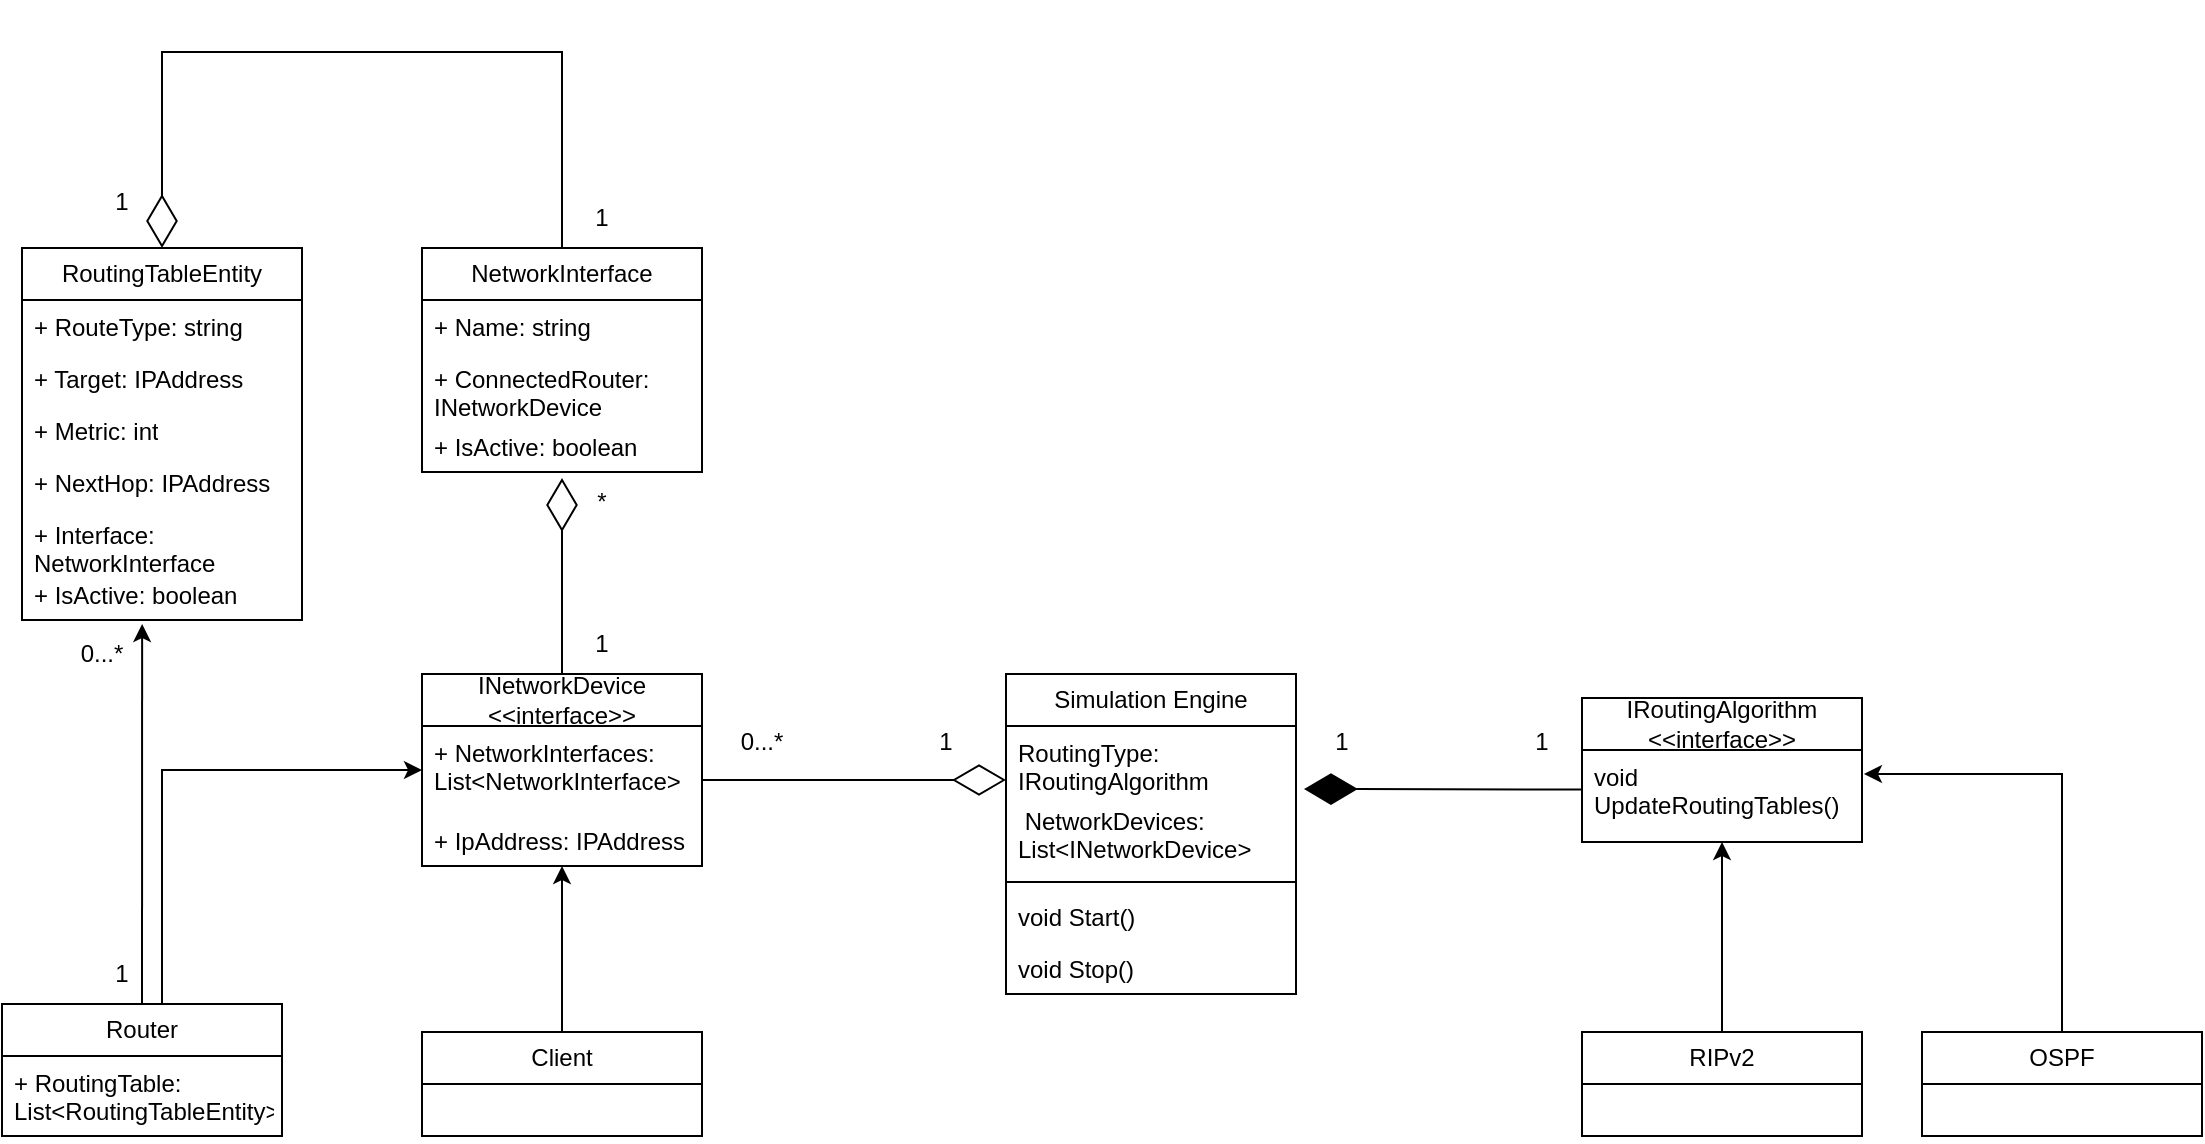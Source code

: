 <mxfile version="21.7.1" type="device">
  <diagram name="Page-1" id="9f46799a-70d6-7492-0946-bef42562c5a5">
    <mxGraphModel dx="1434" dy="782" grid="1" gridSize="10" guides="1" tooltips="1" connect="1" arrows="1" fold="1" page="1" pageScale="1" pageWidth="1169" pageHeight="827" background="none" math="0" shadow="0">
      <root>
        <mxCell id="0" />
        <mxCell id="1" parent="0" />
        <mxCell id="zOnoZ1NWCEOTEV6SCYnd-1" value="Simulation Engine" style="swimlane;fontStyle=0;childLayout=stackLayout;horizontal=1;startSize=26;fillColor=none;horizontalStack=0;resizeParent=1;resizeParentMax=0;resizeLast=0;collapsible=1;marginBottom=0;whiteSpace=wrap;html=1;" parent="1" vertex="1">
          <mxGeometry x="512" y="361" width="145" height="160" as="geometry" />
        </mxCell>
        <mxCell id="zOnoZ1NWCEOTEV6SCYnd-2" value="RoutingType: IRoutingAlgorithm" style="text;strokeColor=none;fillColor=none;align=left;verticalAlign=top;spacingLeft=4;spacingRight=4;overflow=hidden;rotatable=0;points=[[0,0.5],[1,0.5]];portConstraint=eastwest;whiteSpace=wrap;html=1;" parent="zOnoZ1NWCEOTEV6SCYnd-1" vertex="1">
          <mxGeometry y="26" width="145" height="34" as="geometry" />
        </mxCell>
        <mxCell id="zOnoZ1NWCEOTEV6SCYnd-3" value="&amp;nbsp;NetworkDevices: List&amp;lt;INetworkDevice&amp;gt;" style="text;strokeColor=none;fillColor=none;align=left;verticalAlign=top;spacingLeft=4;spacingRight=4;overflow=hidden;rotatable=0;points=[[0,0.5],[1,0.5]];portConstraint=eastwest;whiteSpace=wrap;html=1;" parent="zOnoZ1NWCEOTEV6SCYnd-1" vertex="1">
          <mxGeometry y="60" width="145" height="40" as="geometry" />
        </mxCell>
        <mxCell id="zOnoZ1NWCEOTEV6SCYnd-57" value="" style="line;strokeWidth=1;fillColor=none;align=left;verticalAlign=middle;spacingTop=-1;spacingLeft=3;spacingRight=3;rotatable=0;labelPosition=right;points=[];portConstraint=eastwest;strokeColor=inherit;" parent="zOnoZ1NWCEOTEV6SCYnd-1" vertex="1">
          <mxGeometry y="100" width="145" height="8" as="geometry" />
        </mxCell>
        <mxCell id="zOnoZ1NWCEOTEV6SCYnd-59" value="void Start()" style="text;strokeColor=none;fillColor=none;align=left;verticalAlign=top;spacingLeft=4;spacingRight=4;overflow=hidden;rotatable=0;points=[[0,0.5],[1,0.5]];portConstraint=eastwest;whiteSpace=wrap;html=1;" parent="zOnoZ1NWCEOTEV6SCYnd-1" vertex="1">
          <mxGeometry y="108" width="145" height="26" as="geometry" />
        </mxCell>
        <mxCell id="zOnoZ1NWCEOTEV6SCYnd-60" value="void Stop()" style="text;strokeColor=none;fillColor=none;align=left;verticalAlign=top;spacingLeft=4;spacingRight=4;overflow=hidden;rotatable=0;points=[[0,0.5],[1,0.5]];portConstraint=eastwest;whiteSpace=wrap;html=1;" parent="zOnoZ1NWCEOTEV6SCYnd-1" vertex="1">
          <mxGeometry y="134" width="145" height="26" as="geometry" />
        </mxCell>
        <mxCell id="zOnoZ1NWCEOTEV6SCYnd-62" style="edgeStyle=orthogonalEdgeStyle;rounded=0;orthogonalLoop=1;jettySize=auto;html=1;exitX=0.5;exitY=0;exitDx=0;exitDy=0;entryX=1.007;entryY=0.261;entryDx=0;entryDy=0;entryPerimeter=0;" parent="1" source="zOnoZ1NWCEOTEV6SCYnd-9" target="zOnoZ1NWCEOTEV6SCYnd-61" edge="1">
          <mxGeometry relative="1" as="geometry" />
        </mxCell>
        <mxCell id="zOnoZ1NWCEOTEV6SCYnd-9" value="OSPF" style="swimlane;fontStyle=0;childLayout=stackLayout;horizontal=1;startSize=26;fillColor=none;horizontalStack=0;resizeParent=1;resizeParentMax=0;resizeLast=0;collapsible=1;marginBottom=0;whiteSpace=wrap;html=1;" parent="1" vertex="1">
          <mxGeometry x="970" y="540" width="140" height="52" as="geometry" />
        </mxCell>
        <mxCell id="zOnoZ1NWCEOTEV6SCYnd-26" style="edgeStyle=orthogonalEdgeStyle;rounded=0;orthogonalLoop=1;jettySize=auto;html=1;exitX=0.5;exitY=0;exitDx=0;exitDy=0;" parent="1" source="zOnoZ1NWCEOTEV6SCYnd-13" target="zOnoZ1NWCEOTEV6SCYnd-22" edge="1">
          <mxGeometry relative="1" as="geometry" />
        </mxCell>
        <mxCell id="zOnoZ1NWCEOTEV6SCYnd-13" value="RIPv2" style="swimlane;fontStyle=0;childLayout=stackLayout;horizontal=1;startSize=26;fillColor=none;horizontalStack=0;resizeParent=1;resizeParentMax=0;resizeLast=0;collapsible=1;marginBottom=0;whiteSpace=wrap;html=1;" parent="1" vertex="1">
          <mxGeometry x="800" y="540" width="140" height="52" as="geometry" />
        </mxCell>
        <mxCell id="zOnoZ1NWCEOTEV6SCYnd-22" value="IRoutingAlgorithm&lt;br&gt;&amp;lt;&amp;lt;interface&amp;gt;&amp;gt;" style="swimlane;fontStyle=0;childLayout=stackLayout;horizontal=1;startSize=26;fillColor=none;horizontalStack=0;resizeParent=1;resizeParentMax=0;resizeLast=0;collapsible=1;marginBottom=0;whiteSpace=wrap;html=1;" parent="1" vertex="1">
          <mxGeometry x="800" y="373" width="140" height="72" as="geometry" />
        </mxCell>
        <mxCell id="zOnoZ1NWCEOTEV6SCYnd-61" value="void UpdateRoutingTables()" style="text;strokeColor=none;fillColor=none;align=left;verticalAlign=top;spacingLeft=4;spacingRight=4;overflow=hidden;rotatable=0;points=[[0,0.5],[1,0.5]];portConstraint=eastwest;whiteSpace=wrap;html=1;" parent="zOnoZ1NWCEOTEV6SCYnd-22" vertex="1">
          <mxGeometry y="26" width="140" height="46" as="geometry" />
        </mxCell>
        <mxCell id="zOnoZ1NWCEOTEV6SCYnd-29" value="" style="endArrow=diamondThin;endFill=1;endSize=24;html=1;rounded=0;exitX=-0.007;exitY=0.324;exitDx=0;exitDy=0;exitPerimeter=0;" parent="1" edge="1">
          <mxGeometry width="160" relative="1" as="geometry">
            <mxPoint x="800" y="418.756" as="sourcePoint" />
            <mxPoint x="660.98" y="418.5" as="targetPoint" />
          </mxGeometry>
        </mxCell>
        <mxCell id="zOnoZ1NWCEOTEV6SCYnd-30" value="INetworkDevice&lt;br&gt;&amp;lt;&amp;lt;interface&amp;gt;&amp;gt;" style="swimlane;fontStyle=0;childLayout=stackLayout;horizontal=1;startSize=26;fillColor=none;horizontalStack=0;resizeParent=1;resizeParentMax=0;resizeLast=0;collapsible=1;marginBottom=0;whiteSpace=wrap;html=1;" parent="1" vertex="1">
          <mxGeometry x="220" y="361" width="140" height="96" as="geometry" />
        </mxCell>
        <mxCell id="zOnoZ1NWCEOTEV6SCYnd-31" value="+ NetworkInterfaces: List&amp;lt;NetworkInterface&amp;gt;" style="text;strokeColor=none;fillColor=none;align=left;verticalAlign=top;spacingLeft=4;spacingRight=4;overflow=hidden;rotatable=0;points=[[0,0.5],[1,0.5]];portConstraint=eastwest;whiteSpace=wrap;html=1;" parent="zOnoZ1NWCEOTEV6SCYnd-30" vertex="1">
          <mxGeometry y="26" width="140" height="44" as="geometry" />
        </mxCell>
        <mxCell id="zOnoZ1NWCEOTEV6SCYnd-99" value="+ IpAddress: IPAddress" style="text;strokeColor=none;fillColor=none;align=left;verticalAlign=top;spacingLeft=4;spacingRight=4;overflow=hidden;rotatable=0;points=[[0,0.5],[1,0.5]];portConstraint=eastwest;whiteSpace=wrap;html=1;" parent="zOnoZ1NWCEOTEV6SCYnd-30" vertex="1">
          <mxGeometry y="70" width="140" height="26" as="geometry" />
        </mxCell>
        <mxCell id="zOnoZ1NWCEOTEV6SCYnd-98" style="edgeStyle=orthogonalEdgeStyle;rounded=0;orthogonalLoop=1;jettySize=auto;html=1;exitX=0.5;exitY=0;exitDx=0;exitDy=0;" parent="1" source="zOnoZ1NWCEOTEV6SCYnd-34" target="zOnoZ1NWCEOTEV6SCYnd-31" edge="1">
          <mxGeometry relative="1" as="geometry">
            <Array as="points">
              <mxPoint x="90" y="526" />
              <mxPoint x="90" y="409" />
            </Array>
          </mxGeometry>
        </mxCell>
        <mxCell id="zOnoZ1NWCEOTEV6SCYnd-34" value="Router" style="swimlane;fontStyle=0;childLayout=stackLayout;horizontal=1;startSize=26;fillColor=none;horizontalStack=0;resizeParent=1;resizeParentMax=0;resizeLast=0;collapsible=1;marginBottom=0;whiteSpace=wrap;html=1;" parent="1" vertex="1">
          <mxGeometry x="10" y="526" width="140" height="66" as="geometry" />
        </mxCell>
        <mxCell id="zOnoZ1NWCEOTEV6SCYnd-32" value="+ RoutingTable: List&amp;lt;RoutingTableEntity&amp;gt;" style="text;strokeColor=none;fillColor=none;align=left;verticalAlign=top;spacingLeft=4;spacingRight=4;overflow=hidden;rotatable=0;points=[[0,0.5],[1,0.5]];portConstraint=eastwest;whiteSpace=wrap;html=1;" parent="zOnoZ1NWCEOTEV6SCYnd-34" vertex="1">
          <mxGeometry y="26" width="140" height="40" as="geometry" />
        </mxCell>
        <mxCell id="zOnoZ1NWCEOTEV6SCYnd-43" style="edgeStyle=orthogonalEdgeStyle;rounded=0;orthogonalLoop=1;jettySize=auto;html=1;exitX=0.5;exitY=0;exitDx=0;exitDy=0;" parent="1" source="zOnoZ1NWCEOTEV6SCYnd-38" target="zOnoZ1NWCEOTEV6SCYnd-30" edge="1">
          <mxGeometry relative="1" as="geometry" />
        </mxCell>
        <mxCell id="zOnoZ1NWCEOTEV6SCYnd-38" value="Client" style="swimlane;fontStyle=0;childLayout=stackLayout;horizontal=1;startSize=26;fillColor=none;horizontalStack=0;resizeParent=1;resizeParentMax=0;resizeLast=0;collapsible=1;marginBottom=0;whiteSpace=wrap;html=1;" parent="1" vertex="1">
          <mxGeometry x="220" y="540" width="140" height="52" as="geometry" />
        </mxCell>
        <mxCell id="zOnoZ1NWCEOTEV6SCYnd-47" value="" style="endArrow=diamondThin;endFill=0;endSize=24;html=1;rounded=0;entryX=0;entryY=0.5;entryDx=0;entryDy=0;" parent="1" edge="1">
          <mxGeometry width="160" relative="1" as="geometry">
            <mxPoint x="360" y="414" as="sourcePoint" />
            <mxPoint x="512" y="414" as="targetPoint" />
          </mxGeometry>
        </mxCell>
        <mxCell id="zOnoZ1NWCEOTEV6SCYnd-51" value="1" style="text;html=1;strokeColor=none;fillColor=none;align=center;verticalAlign=middle;whiteSpace=wrap;rounded=0;" parent="1" vertex="1">
          <mxGeometry x="452" y="380" width="60" height="30" as="geometry" />
        </mxCell>
        <mxCell id="zOnoZ1NWCEOTEV6SCYnd-52" value="0...*" style="text;html=1;strokeColor=none;fillColor=none;align=center;verticalAlign=middle;whiteSpace=wrap;rounded=0;" parent="1" vertex="1">
          <mxGeometry x="360" y="380" width="60" height="30" as="geometry" />
        </mxCell>
        <mxCell id="zOnoZ1NWCEOTEV6SCYnd-69" value="NetworkInterface" style="swimlane;fontStyle=0;childLayout=stackLayout;horizontal=1;startSize=26;fillColor=none;horizontalStack=0;resizeParent=1;resizeParentMax=0;resizeLast=0;collapsible=1;marginBottom=0;whiteSpace=wrap;html=1;" parent="1" vertex="1">
          <mxGeometry x="220" y="148" width="140" height="112" as="geometry" />
        </mxCell>
        <mxCell id="zOnoZ1NWCEOTEV6SCYnd-86" value="+ Name: string" style="text;strokeColor=none;fillColor=none;align=left;verticalAlign=top;spacingLeft=4;spacingRight=4;overflow=hidden;rotatable=0;points=[[0,0.5],[1,0.5]];portConstraint=eastwest;whiteSpace=wrap;html=1;" parent="zOnoZ1NWCEOTEV6SCYnd-69" vertex="1">
          <mxGeometry y="26" width="140" height="26" as="geometry" />
        </mxCell>
        <mxCell id="zOnoZ1NWCEOTEV6SCYnd-70" value="+ ConnectedRouter: INetworkDevice" style="text;strokeColor=none;fillColor=none;align=left;verticalAlign=top;spacingLeft=4;spacingRight=4;overflow=hidden;rotatable=0;points=[[0,0.5],[1,0.5]];portConstraint=eastwest;whiteSpace=wrap;html=1;" parent="zOnoZ1NWCEOTEV6SCYnd-69" vertex="1">
          <mxGeometry y="52" width="140" height="34" as="geometry" />
        </mxCell>
        <mxCell id="zOnoZ1NWCEOTEV6SCYnd-71" value="+ IsActive: boolean" style="text;strokeColor=none;fillColor=none;align=left;verticalAlign=top;spacingLeft=4;spacingRight=4;overflow=hidden;rotatable=0;points=[[0,0.5],[1,0.5]];portConstraint=eastwest;whiteSpace=wrap;html=1;" parent="zOnoZ1NWCEOTEV6SCYnd-69" vertex="1">
          <mxGeometry y="86" width="140" height="26" as="geometry" />
        </mxCell>
        <mxCell id="zOnoZ1NWCEOTEV6SCYnd-74" value="1" style="text;html=1;strokeColor=none;fillColor=none;align=center;verticalAlign=middle;whiteSpace=wrap;rounded=0;" parent="1" vertex="1">
          <mxGeometry x="650" y="380" width="60" height="30" as="geometry" />
        </mxCell>
        <mxCell id="zOnoZ1NWCEOTEV6SCYnd-75" value="1" style="text;html=1;strokeColor=none;fillColor=none;align=center;verticalAlign=middle;whiteSpace=wrap;rounded=0;" parent="1" vertex="1">
          <mxGeometry x="750" y="380" width="60" height="30" as="geometry" />
        </mxCell>
        <mxCell id="zOnoZ1NWCEOTEV6SCYnd-84" value="1" style="text;html=1;strokeColor=none;fillColor=none;align=center;verticalAlign=middle;whiteSpace=wrap;rounded=0;" parent="1" vertex="1">
          <mxGeometry x="40" y="496" width="60" height="30" as="geometry" />
        </mxCell>
        <mxCell id="zOnoZ1NWCEOTEV6SCYnd-85" value="0...*" style="text;html=1;strokeColor=none;fillColor=none;align=center;verticalAlign=middle;whiteSpace=wrap;rounded=0;" parent="1" vertex="1">
          <mxGeometry x="30" y="336" width="60" height="30" as="geometry" />
        </mxCell>
        <mxCell id="zOnoZ1NWCEOTEV6SCYnd-94" value="1" style="text;html=1;strokeColor=none;fillColor=none;align=center;verticalAlign=middle;whiteSpace=wrap;rounded=0;" parent="1" vertex="1">
          <mxGeometry x="40" y="110" width="60" height="30" as="geometry" />
        </mxCell>
        <mxCell id="zOnoZ1NWCEOTEV6SCYnd-95" value="1" style="text;html=1;strokeColor=none;fillColor=none;align=center;verticalAlign=middle;whiteSpace=wrap;rounded=0;" parent="1" vertex="1">
          <mxGeometry x="280" y="118" width="60" height="30" as="geometry" />
        </mxCell>
        <mxCell id="rZDm5B8rEVt_BvG6RNRO-1" value="RoutingTableEntity" style="swimlane;fontStyle=0;childLayout=stackLayout;horizontal=1;startSize=26;fillColor=none;horizontalStack=0;resizeParent=1;resizeParentMax=0;resizeLast=0;collapsible=1;marginBottom=0;whiteSpace=wrap;html=1;" parent="1" vertex="1">
          <mxGeometry x="20" y="148" width="140" height="186" as="geometry" />
        </mxCell>
        <mxCell id="rZDm5B8rEVt_BvG6RNRO-2" value="+ RouteType: string" style="text;strokeColor=none;fillColor=none;align=left;verticalAlign=top;spacingLeft=4;spacingRight=4;overflow=hidden;rotatable=0;points=[[0,0.5],[1,0.5]];portConstraint=eastwest;whiteSpace=wrap;html=1;" parent="rZDm5B8rEVt_BvG6RNRO-1" vertex="1">
          <mxGeometry y="26" width="140" height="26" as="geometry" />
        </mxCell>
        <mxCell id="rZDm5B8rEVt_BvG6RNRO-3" value="+ Target: IPAddress" style="text;strokeColor=none;fillColor=none;align=left;verticalAlign=top;spacingLeft=4;spacingRight=4;overflow=hidden;rotatable=0;points=[[0,0.5],[1,0.5]];portConstraint=eastwest;whiteSpace=wrap;html=1;" parent="rZDm5B8rEVt_BvG6RNRO-1" vertex="1">
          <mxGeometry y="52" width="140" height="26" as="geometry" />
        </mxCell>
        <mxCell id="rZDm5B8rEVt_BvG6RNRO-4" value="+ Metric: int" style="text;strokeColor=none;fillColor=none;align=left;verticalAlign=top;spacingLeft=4;spacingRight=4;overflow=hidden;rotatable=0;points=[[0,0.5],[1,0.5]];portConstraint=eastwest;whiteSpace=wrap;html=1;" parent="rZDm5B8rEVt_BvG6RNRO-1" vertex="1">
          <mxGeometry y="78" width="140" height="26" as="geometry" />
        </mxCell>
        <mxCell id="rZDm5B8rEVt_BvG6RNRO-5" value="+ NextHop: IPAddress" style="text;strokeColor=none;fillColor=none;align=left;verticalAlign=top;spacingLeft=4;spacingRight=4;overflow=hidden;rotatable=0;points=[[0,0.5],[1,0.5]];portConstraint=eastwest;whiteSpace=wrap;html=1;" parent="rZDm5B8rEVt_BvG6RNRO-1" vertex="1">
          <mxGeometry y="104" width="140" height="26" as="geometry" />
        </mxCell>
        <mxCell id="rZDm5B8rEVt_BvG6RNRO-6" value="+ Interface: NetworkInterface" style="text;strokeColor=none;fillColor=none;align=left;verticalAlign=top;spacingLeft=4;spacingRight=4;overflow=hidden;rotatable=0;points=[[0,0.5],[1,0.5]];portConstraint=eastwest;whiteSpace=wrap;html=1;" parent="rZDm5B8rEVt_BvG6RNRO-1" vertex="1">
          <mxGeometry y="130" width="140" height="30" as="geometry" />
        </mxCell>
        <mxCell id="rZDm5B8rEVt_BvG6RNRO-7" value="+ IsActive: boolean" style="text;strokeColor=none;fillColor=none;align=left;verticalAlign=top;spacingLeft=4;spacingRight=4;overflow=hidden;rotatable=0;points=[[0,0.5],[1,0.5]];portConstraint=eastwest;whiteSpace=wrap;html=1;" parent="rZDm5B8rEVt_BvG6RNRO-1" vertex="1">
          <mxGeometry y="160" width="140" height="26" as="geometry" />
        </mxCell>
        <mxCell id="rZDm5B8rEVt_BvG6RNRO-8" value="" style="endArrow=classic;html=1;rounded=0;exitX=0.5;exitY=0;exitDx=0;exitDy=0;entryX=0.429;entryY=1.077;entryDx=0;entryDy=0;entryPerimeter=0;" parent="1" source="zOnoZ1NWCEOTEV6SCYnd-34" target="rZDm5B8rEVt_BvG6RNRO-7" edge="1">
          <mxGeometry width="50" height="50" relative="1" as="geometry">
            <mxPoint x="560" y="480" as="sourcePoint" />
            <mxPoint x="610" y="430" as="targetPoint" />
          </mxGeometry>
        </mxCell>
        <mxCell id="rZDm5B8rEVt_BvG6RNRO-9" value="" style="endArrow=diamondThin;endFill=0;endSize=24;html=1;rounded=0;entryX=0.5;entryY=0;entryDx=0;entryDy=0;exitX=0.5;exitY=0;exitDx=0;exitDy=0;" parent="1" source="zOnoZ1NWCEOTEV6SCYnd-69" target="rZDm5B8rEVt_BvG6RNRO-1" edge="1">
          <mxGeometry width="160" relative="1" as="geometry">
            <mxPoint x="260" y="130" as="sourcePoint" />
            <mxPoint x="660" y="460" as="targetPoint" />
            <Array as="points">
              <mxPoint x="290" y="50" />
              <mxPoint x="90" y="50" />
            </Array>
          </mxGeometry>
        </mxCell>
        <mxCell id="Es1CRcOtJA94ICa1KzK5-1" value="" style="endArrow=diamondThin;endFill=0;endSize=24;html=1;rounded=0;entryX=0.5;entryY=1.115;entryDx=0;entryDy=0;entryPerimeter=0;exitX=0.5;exitY=0;exitDx=0;exitDy=0;" parent="1" source="zOnoZ1NWCEOTEV6SCYnd-30" target="zOnoZ1NWCEOTEV6SCYnd-71" edge="1">
          <mxGeometry width="160" relative="1" as="geometry">
            <mxPoint x="280" y="350" as="sourcePoint" />
            <mxPoint x="660" y="460" as="targetPoint" />
          </mxGeometry>
        </mxCell>
        <mxCell id="Es1CRcOtJA94ICa1KzK5-2" value="*" style="text;html=1;strokeColor=none;fillColor=none;align=center;verticalAlign=middle;whiteSpace=wrap;rounded=0;" parent="1" vertex="1">
          <mxGeometry x="280" y="260" width="60" height="30" as="geometry" />
        </mxCell>
        <mxCell id="Es1CRcOtJA94ICa1KzK5-4" value="1" style="text;html=1;strokeColor=none;fillColor=none;align=center;verticalAlign=middle;whiteSpace=wrap;rounded=0;" parent="1" vertex="1">
          <mxGeometry x="280" y="331" width="60" height="30" as="geometry" />
        </mxCell>
      </root>
    </mxGraphModel>
  </diagram>
</mxfile>
